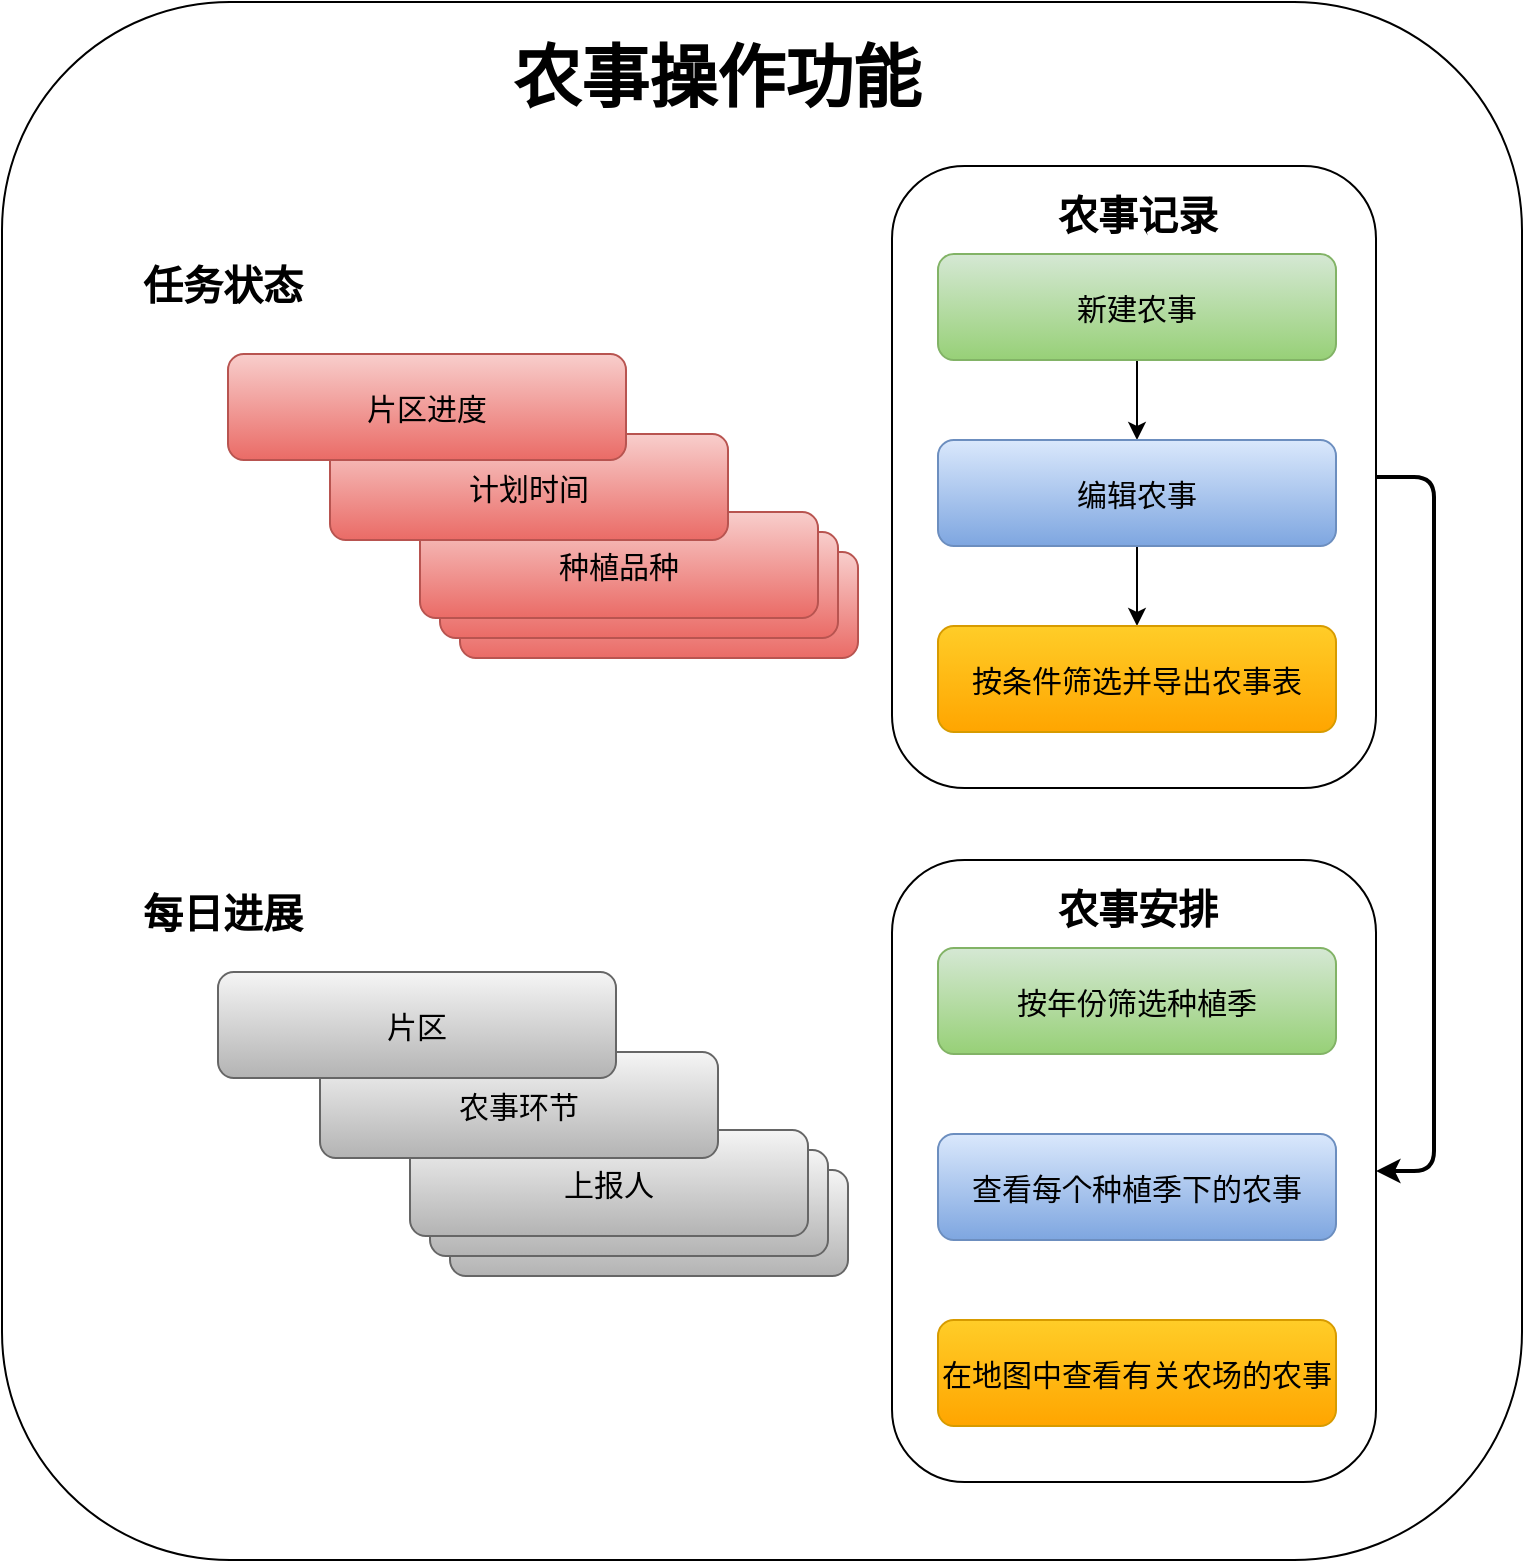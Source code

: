 <mxfile version="24.9.0">
  <diagram name="第 1 页" id="gJfY8LNa73RxEveA1br5">
    <mxGraphModel dx="1481" dy="1281" grid="0" gridSize="10" guides="1" tooltips="1" connect="1" arrows="1" fold="1" page="0" pageScale="1" pageWidth="827" pageHeight="1169" math="0" shadow="0">
      <root>
        <mxCell id="0" />
        <mxCell id="1" parent="0" />
        <mxCell id="eqAFOOtLYbi2PUEckz74-17" value="" style="rounded=1;whiteSpace=wrap;html=1;" vertex="1" parent="1">
          <mxGeometry x="73" y="-205" width="760" height="779" as="geometry" />
        </mxCell>
        <mxCell id="eqAFOOtLYbi2PUEckz74-30" value="种植品种" style="rounded=1;whiteSpace=wrap;html=1;fontSize=15;fillColor=#f8cecc;gradientColor=#ea6b66;strokeColor=#b85450;" vertex="1" parent="1">
          <mxGeometry x="302" y="70" width="199" height="53" as="geometry" />
        </mxCell>
        <mxCell id="eqAFOOtLYbi2PUEckz74-27" value="种植品种" style="rounded=1;whiteSpace=wrap;html=1;fontSize=15;fillColor=#f8cecc;gradientColor=#ea6b66;strokeColor=#b85450;" vertex="1" parent="1">
          <mxGeometry x="292" y="60" width="199" height="53" as="geometry" />
        </mxCell>
        <mxCell id="eqAFOOtLYbi2PUEckz74-21" style="edgeStyle=orthogonalEdgeStyle;rounded=1;orthogonalLoop=1;jettySize=auto;html=1;exitX=1;exitY=0.5;exitDx=0;exitDy=0;entryX=1;entryY=0.5;entryDx=0;entryDy=0;curved=0;strokeWidth=2;fontSize=9;" edge="1" parent="1" source="eqAFOOtLYbi2PUEckz74-1" target="eqAFOOtLYbi2PUEckz74-10">
          <mxGeometry relative="1" as="geometry">
            <Array as="points">
              <mxPoint x="789" y="33" />
              <mxPoint x="789" y="379" />
            </Array>
          </mxGeometry>
        </mxCell>
        <mxCell id="eqAFOOtLYbi2PUEckz74-1" value="" style="rounded=1;whiteSpace=wrap;html=1;" vertex="1" parent="1">
          <mxGeometry x="518" y="-123" width="242" height="311" as="geometry" />
        </mxCell>
        <mxCell id="eqAFOOtLYbi2PUEckz74-2" value="&lt;b&gt;&lt;font style=&quot;font-size: 20px;&quot;&gt;农事记录&lt;/font&gt;&lt;/b&gt;" style="text;html=1;align=center;verticalAlign=middle;whiteSpace=wrap;rounded=0;" vertex="1" parent="1">
          <mxGeometry x="580.5" y="-114" width="120" height="30" as="geometry" />
        </mxCell>
        <mxCell id="eqAFOOtLYbi2PUEckz74-8" style="edgeStyle=orthogonalEdgeStyle;rounded=0;orthogonalLoop=1;jettySize=auto;html=1;exitX=0.5;exitY=1;exitDx=0;exitDy=0;" edge="1" parent="1" source="eqAFOOtLYbi2PUEckz74-5" target="eqAFOOtLYbi2PUEckz74-6">
          <mxGeometry relative="1" as="geometry" />
        </mxCell>
        <mxCell id="eqAFOOtLYbi2PUEckz74-5" value="新建农事" style="rounded=1;whiteSpace=wrap;html=1;fontSize=15;fillColor=#d5e8d4;gradientColor=#97d077;strokeColor=#82b366;" vertex="1" parent="1">
          <mxGeometry x="541" y="-79" width="199" height="53" as="geometry" />
        </mxCell>
        <mxCell id="eqAFOOtLYbi2PUEckz74-9" style="edgeStyle=orthogonalEdgeStyle;rounded=0;orthogonalLoop=1;jettySize=auto;html=1;exitX=0.5;exitY=1;exitDx=0;exitDy=0;" edge="1" parent="1" source="eqAFOOtLYbi2PUEckz74-6" target="eqAFOOtLYbi2PUEckz74-7">
          <mxGeometry relative="1" as="geometry" />
        </mxCell>
        <mxCell id="eqAFOOtLYbi2PUEckz74-6" value="编辑农事" style="rounded=1;whiteSpace=wrap;html=1;fontSize=15;fillColor=#dae8fc;gradientColor=#7ea6e0;strokeColor=#6c8ebf;" vertex="1" parent="1">
          <mxGeometry x="541" y="14" width="199" height="53" as="geometry" />
        </mxCell>
        <mxCell id="eqAFOOtLYbi2PUEckz74-7" value="按条件筛选并导出农事表" style="rounded=1;whiteSpace=wrap;html=1;fontSize=15;fillColor=#ffcd28;gradientColor=#ffa500;strokeColor=#d79b00;" vertex="1" parent="1">
          <mxGeometry x="541" y="107" width="199" height="53" as="geometry" />
        </mxCell>
        <mxCell id="eqAFOOtLYbi2PUEckz74-18" value="&lt;b&gt;&lt;font&gt;农事操作功能&lt;/font&gt;&lt;/b&gt;" style="text;html=1;align=center;verticalAlign=middle;whiteSpace=wrap;rounded=0;fontSize=34;" vertex="1" parent="1">
          <mxGeometry x="270.75" y="-182" width="318.5" height="30" as="geometry" />
        </mxCell>
        <mxCell id="eqAFOOtLYbi2PUEckz74-19" value="" style="group" vertex="1" connectable="0" parent="1">
          <mxGeometry x="518" y="224" width="242" height="311" as="geometry" />
        </mxCell>
        <mxCell id="eqAFOOtLYbi2PUEckz74-10" value="" style="rounded=1;whiteSpace=wrap;html=1;movable=1;resizable=1;rotatable=1;deletable=1;editable=1;locked=0;connectable=1;" vertex="1" parent="eqAFOOtLYbi2PUEckz74-19">
          <mxGeometry width="242" height="311" as="geometry" />
        </mxCell>
        <mxCell id="eqAFOOtLYbi2PUEckz74-11" value="&lt;b&gt;&lt;font style=&quot;font-size: 20px;&quot;&gt;农事安排&lt;/font&gt;&lt;/b&gt;" style="text;html=1;align=center;verticalAlign=middle;whiteSpace=wrap;rounded=0;movable=1;resizable=1;rotatable=1;deletable=1;editable=1;locked=0;connectable=1;" vertex="1" parent="eqAFOOtLYbi2PUEckz74-19">
          <mxGeometry x="62.5" y="9" width="120" height="30" as="geometry" />
        </mxCell>
        <mxCell id="eqAFOOtLYbi2PUEckz74-13" value="按年份筛选种植季" style="rounded=1;whiteSpace=wrap;html=1;fontSize=15;fillColor=#d5e8d4;gradientColor=#97d077;strokeColor=#82b366;movable=1;resizable=1;rotatable=1;deletable=1;editable=1;locked=0;connectable=1;" vertex="1" parent="eqAFOOtLYbi2PUEckz74-19">
          <mxGeometry x="23" y="44" width="199" height="53" as="geometry" />
        </mxCell>
        <mxCell id="eqAFOOtLYbi2PUEckz74-15" value="查看每个种植季下的农事" style="rounded=1;whiteSpace=wrap;html=1;fontSize=15;fillColor=#dae8fc;gradientColor=#7ea6e0;strokeColor=#6c8ebf;movable=1;resizable=1;rotatable=1;deletable=1;editable=1;locked=0;connectable=1;" vertex="1" parent="eqAFOOtLYbi2PUEckz74-19">
          <mxGeometry x="23" y="137" width="199" height="53" as="geometry" />
        </mxCell>
        <mxCell id="eqAFOOtLYbi2PUEckz74-16" value="在地图中查看有关农场的农事" style="rounded=1;whiteSpace=wrap;html=1;fontSize=15;fillColor=#ffcd28;gradientColor=#ffa500;strokeColor=#d79b00;movable=1;resizable=1;rotatable=1;deletable=1;editable=1;locked=0;connectable=1;" vertex="1" parent="eqAFOOtLYbi2PUEckz74-19">
          <mxGeometry x="23" y="230" width="199" height="53" as="geometry" />
        </mxCell>
        <mxCell id="eqAFOOtLYbi2PUEckz74-22" value="任务状态" style="text;html=1;align=center;verticalAlign=middle;whiteSpace=wrap;rounded=0;fontStyle=1;fontSize=20;" vertex="1" parent="1">
          <mxGeometry x="108" y="-79" width="151" height="30" as="geometry" />
        </mxCell>
        <mxCell id="eqAFOOtLYbi2PUEckz74-26" value="种植品种" style="rounded=1;whiteSpace=wrap;html=1;fontSize=15;fillColor=#f8cecc;gradientColor=#ea6b66;strokeColor=#b85450;" vertex="1" parent="1">
          <mxGeometry x="282" y="50" width="199" height="53" as="geometry" />
        </mxCell>
        <mxCell id="eqAFOOtLYbi2PUEckz74-25" value="计划时间" style="rounded=1;whiteSpace=wrap;html=1;fontSize=15;fillColor=#f8cecc;gradientColor=#ea6b66;strokeColor=#b85450;" vertex="1" parent="1">
          <mxGeometry x="237" y="11" width="199" height="53" as="geometry" />
        </mxCell>
        <mxCell id="eqAFOOtLYbi2PUEckz74-24" value="片区进度" style="rounded=1;whiteSpace=wrap;html=1;fontSize=15;fillColor=#f8cecc;gradientColor=#ea6b66;strokeColor=#b85450;" vertex="1" parent="1">
          <mxGeometry x="186" y="-29" width="199" height="53" as="geometry" />
        </mxCell>
        <mxCell id="eqAFOOtLYbi2PUEckz74-31" value="每日进展" style="text;html=1;align=center;verticalAlign=middle;whiteSpace=wrap;rounded=0;fontStyle=1;fontSize=20;" vertex="1" parent="1">
          <mxGeometry x="108" y="235" width="151" height="30" as="geometry" />
        </mxCell>
        <mxCell id="eqAFOOtLYbi2PUEckz74-35" value="种植品种" style="rounded=1;whiteSpace=wrap;html=1;fontSize=15;fillColor=#f5f5f5;gradientColor=#b3b3b3;strokeColor=#666666;" vertex="1" parent="1">
          <mxGeometry x="297" y="379" width="199" height="53" as="geometry" />
        </mxCell>
        <mxCell id="eqAFOOtLYbi2PUEckz74-36" value="种植品种" style="rounded=1;whiteSpace=wrap;html=1;fontSize=15;fillColor=#f5f5f5;gradientColor=#b3b3b3;strokeColor=#666666;" vertex="1" parent="1">
          <mxGeometry x="287" y="369" width="199" height="53" as="geometry" />
        </mxCell>
        <mxCell id="eqAFOOtLYbi2PUEckz74-37" value="上报人" style="rounded=1;whiteSpace=wrap;html=1;fontSize=15;fillColor=#f5f5f5;gradientColor=#b3b3b3;strokeColor=#666666;" vertex="1" parent="1">
          <mxGeometry x="277" y="359" width="199" height="53" as="geometry" />
        </mxCell>
        <mxCell id="eqAFOOtLYbi2PUEckz74-38" value="农事环节" style="rounded=1;whiteSpace=wrap;html=1;fontSize=15;fillColor=#f5f5f5;gradientColor=#b3b3b3;strokeColor=#666666;" vertex="1" parent="1">
          <mxGeometry x="232" y="320" width="199" height="53" as="geometry" />
        </mxCell>
        <mxCell id="eqAFOOtLYbi2PUEckz74-39" value="片区" style="rounded=1;whiteSpace=wrap;html=1;fontSize=15;fillColor=#f5f5f5;gradientColor=#b3b3b3;strokeColor=#666666;" vertex="1" parent="1">
          <mxGeometry x="181" y="280" width="199" height="53" as="geometry" />
        </mxCell>
      </root>
    </mxGraphModel>
  </diagram>
</mxfile>

